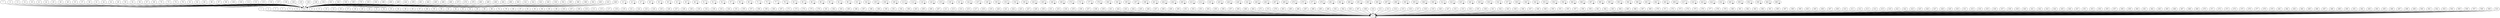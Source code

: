 strict digraph G{
0 -> 0
1 -> 0
2 -> 0
3 -> 0
4 -> 0
5 -> 0
6 -> 0
7 -> 511
8 -> 0
9 -> 0
10 -> 0
11 -> 511
12 -> 0
13 -> 511
14 -> 511
15 -> 15
16 -> 0
17 -> 0
18 -> 0
19 -> 511
20 -> 0
21 -> 511
22 -> 511
23 -> 23
24 -> 0
25 -> 511
26 -> 511
27 -> 27
28 -> 511
29 -> 29
30 -> 30
31 -> 0
32 -> 0
33 -> 0
34 -> 0
35 -> 511
36 -> 0
37 -> 511
38 -> 511
39 -> 39
40 -> 0
41 -> 511
42 -> 511
43 -> 43
44 -> 511
45 -> 45
46 -> 46
47 -> 0
48 -> 0
49 -> 511
50 -> 511
51 -> 51
52 -> 511
53 -> 53
54 -> 54
55 -> 0
56 -> 511
57 -> 57
58 -> 58
59 -> 0
60 -> 60
61 -> 0
62 -> 0
63 -> 0
64 -> 0
65 -> 0
66 -> 0
67 -> 511
68 -> 0
69 -> 511
70 -> 511
71 -> 71
72 -> 0
73 -> 511
74 -> 511
75 -> 75
76 -> 511
77 -> 77
78 -> 78
79 -> 0
80 -> 0
81 -> 511
82 -> 511
83 -> 83
84 -> 511
85 -> 85
86 -> 86
87 -> 0
88 -> 511
89 -> 89
90 -> 90
91 -> 0
92 -> 92
93 -> 0
94 -> 0
95 -> 0
96 -> 0
97 -> 511
98 -> 511
99 -> 99
100 -> 511
101 -> 101
102 -> 102
103 -> 0
104 -> 511
105 -> 105
106 -> 106
107 -> 0
108 -> 108
109 -> 0
110 -> 0
111 -> 0
112 -> 511
113 -> 113
114 -> 114
115 -> 0
116 -> 116
117 -> 0
118 -> 0
119 -> 0
120 -> 120
121 -> 0
122 -> 0
123 -> 0
124 -> 0
125 -> 0
126 -> 0
127 -> 0
128 -> 0
129 -> 0
130 -> 0
131 -> 511
132 -> 0
133 -> 511
134 -> 511
135 -> 135
136 -> 0
137 -> 511
138 -> 511
139 -> 139
140 -> 511
141 -> 141
142 -> 142
143 -> 0
144 -> 0
145 -> 511
146 -> 511
147 -> 147
148 -> 511
149 -> 149
150 -> 150
151 -> 0
152 -> 511
153 -> 153
154 -> 154
155 -> 0
156 -> 156
157 -> 0
158 -> 0
159 -> 0
160 -> 0
161 -> 511
162 -> 511
163 -> 163
164 -> 511
165 -> 165
166 -> 166
167 -> 0
168 -> 511
169 -> 169
170 -> 170
171 -> 0
172 -> 172
173 -> 0
174 -> 0
175 -> 0
176 -> 511
177 -> 177
178 -> 178
179 -> 0
180 -> 180
181 -> 0
182 -> 0
183 -> 0
184 -> 184
185 -> 0
186 -> 0
187 -> 0
188 -> 0
189 -> 0
190 -> 0
191 -> 0
192 -> 0
193 -> 511
194 -> 511
195 -> 195
196 -> 511
197 -> 197
198 -> 198
199 -> 0
200 -> 511
201 -> 201
202 -> 202
203 -> 0
204 -> 204
205 -> 0
206 -> 0
207 -> 0
208 -> 511
209 -> 209
210 -> 210
211 -> 0
212 -> 212
213 -> 0
214 -> 0
215 -> 0
216 -> 216
217 -> 0
218 -> 0
219 -> 0
220 -> 0
221 -> 0
222 -> 0
223 -> 0
224 -> 511
225 -> 225
226 -> 226
227 -> 0
228 -> 228
229 -> 0
230 -> 0
231 -> 0
232 -> 232
233 -> 0
234 -> 0
235 -> 0
236 -> 0
237 -> 0
238 -> 0
239 -> 0
240 -> 240
241 -> 0
242 -> 0
243 -> 0
244 -> 0
245 -> 0
246 -> 0
247 -> 0
248 -> 0
249 -> 0
250 -> 0
251 -> 0
252 -> 0
253 -> 0
254 -> 0
255 -> 0
256 -> 0
257 -> 0
258 -> 0
259 -> 511
260 -> 0
261 -> 511
262 -> 511
263 -> 263
264 -> 0
265 -> 511
266 -> 511
267 -> 267
268 -> 511
269 -> 269
270 -> 270
271 -> 0
272 -> 0
273 -> 511
274 -> 511
275 -> 275
276 -> 511
277 -> 277
278 -> 278
279 -> 0
280 -> 511
281 -> 281
282 -> 282
283 -> 0
284 -> 284
285 -> 0
286 -> 0
287 -> 0
288 -> 0
289 -> 511
290 -> 511
291 -> 291
292 -> 511
293 -> 293
294 -> 294
295 -> 0
296 -> 511
297 -> 297
298 -> 298
299 -> 0
300 -> 300
301 -> 0
302 -> 0
303 -> 0
304 -> 511
305 -> 305
306 -> 306
307 -> 0
308 -> 308
309 -> 0
310 -> 0
311 -> 0
312 -> 312
313 -> 0
314 -> 0
315 -> 0
316 -> 0
317 -> 0
318 -> 0
319 -> 0
320 -> 0
321 -> 511
322 -> 511
323 -> 323
324 -> 511
325 -> 325
326 -> 326
327 -> 0
328 -> 511
329 -> 329
330 -> 330
331 -> 0
332 -> 332
333 -> 0
334 -> 0
335 -> 0
336 -> 511
337 -> 337
338 -> 338
339 -> 0
340 -> 340
341 -> 0
342 -> 0
343 -> 0
344 -> 344
345 -> 0
346 -> 0
347 -> 0
348 -> 0
349 -> 0
350 -> 0
351 -> 0
352 -> 511
353 -> 353
354 -> 354
355 -> 0
356 -> 356
357 -> 0
358 -> 0
359 -> 0
360 -> 360
361 -> 0
362 -> 0
363 -> 0
364 -> 0
365 -> 0
366 -> 0
367 -> 0
368 -> 368
369 -> 0
370 -> 0
371 -> 0
372 -> 0
373 -> 0
374 -> 0
375 -> 0
376 -> 0
377 -> 0
378 -> 0
379 -> 0
380 -> 0
381 -> 0
382 -> 0
383 -> 0
384 -> 0
385 -> 511
386 -> 511
387 -> 387
388 -> 511
389 -> 389
390 -> 390
391 -> 0
392 -> 511
393 -> 393
394 -> 394
395 -> 0
396 -> 396
397 -> 0
398 -> 0
399 -> 0
400 -> 511
401 -> 401
402 -> 402
403 -> 0
404 -> 404
405 -> 0
406 -> 0
407 -> 0
408 -> 408
409 -> 0
410 -> 0
411 -> 0
412 -> 0
413 -> 0
414 -> 0
415 -> 0
416 -> 511
417 -> 417
418 -> 418
419 -> 0
420 -> 420
421 -> 0
422 -> 0
423 -> 0
424 -> 424
425 -> 0
426 -> 0
427 -> 0
428 -> 0
429 -> 0
430 -> 0
431 -> 0
432 -> 432
433 -> 0
434 -> 0
435 -> 0
436 -> 0
437 -> 0
438 -> 0
439 -> 0
440 -> 0
441 -> 0
442 -> 0
443 -> 0
444 -> 0
445 -> 0
446 -> 0
447 -> 0
448 -> 511
449 -> 449
450 -> 450
451 -> 0
452 -> 452
453 -> 0
454 -> 0
455 -> 0
456 -> 456
457 -> 0
458 -> 0
459 -> 0
460 -> 0
461 -> 0
462 -> 0
463 -> 0
464 -> 464
465 -> 0
466 -> 0
467 -> 0
468 -> 0
469 -> 0
470 -> 0
471 -> 0
472 -> 0
473 -> 0
474 -> 0
475 -> 0
476 -> 0
477 -> 0
478 -> 0
479 -> 0
480 -> 480
481 -> 0
482 -> 0
483 -> 0
484 -> 0
485 -> 0
486 -> 0
487 -> 0
488 -> 0
489 -> 0
490 -> 0
491 -> 0
492 -> 0
493 -> 0
494 -> 0
495 -> 0
496 -> 0
497 -> 0
498 -> 0
499 -> 0
500 -> 0
501 -> 0
502 -> 0
503 -> 0
504 -> 0
505 -> 0
506 -> 0
507 -> 0
508 -> 0
509 -> 0
510 -> 0
511 -> 0
}